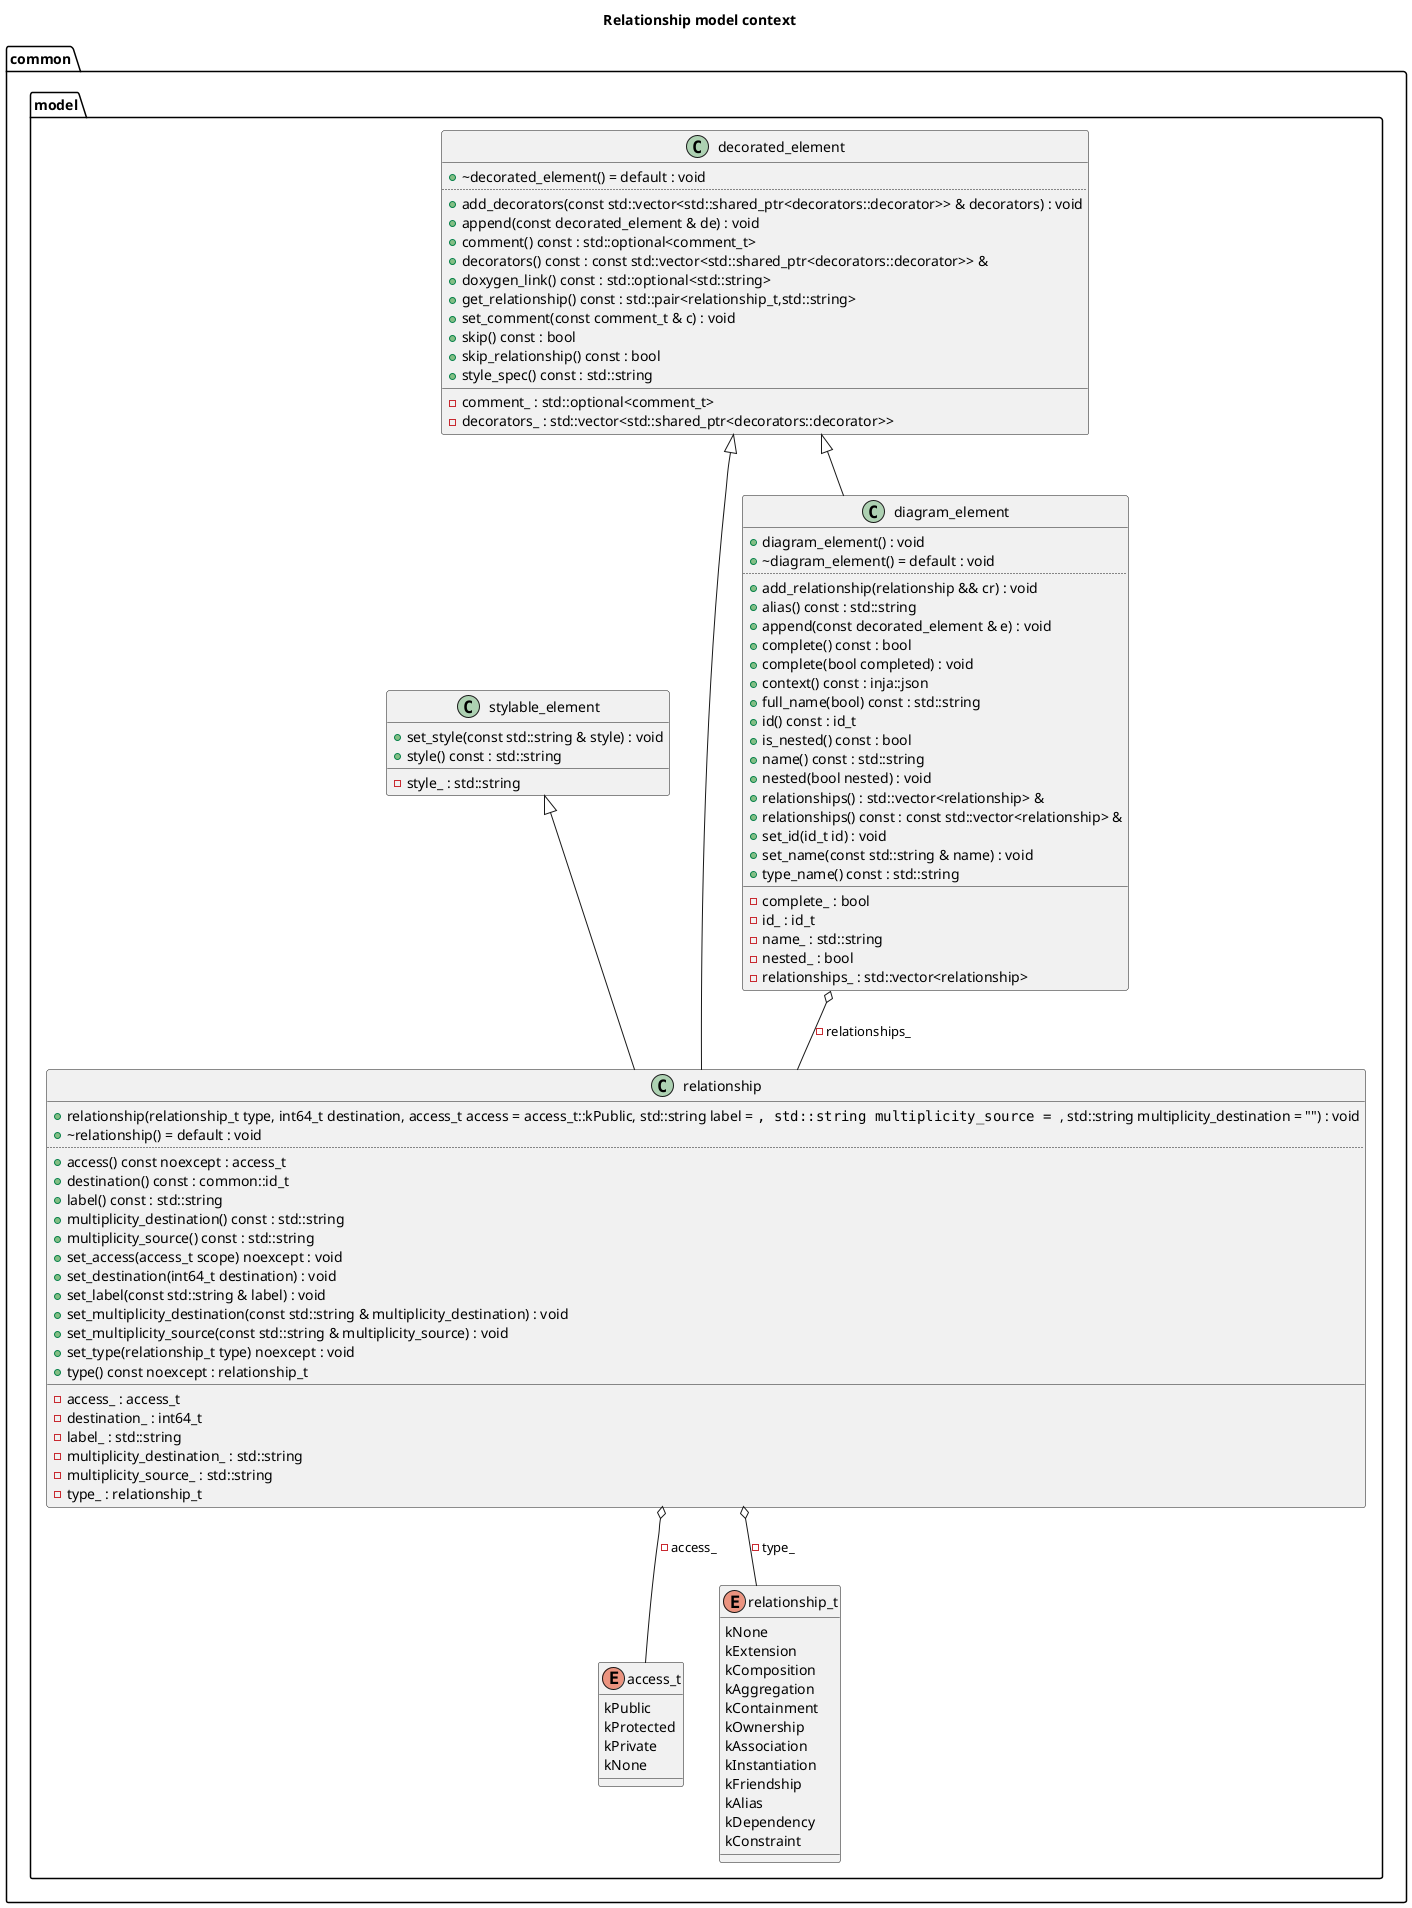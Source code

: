 @startuml
title Relationship model context
package [common] as C_0000316605034920222648 {
package [model] as C_0000083721806430512831 {
enum "access_t" as C_0002077031342744882956
enum C_0002077031342744882956 [[enumclanguml_1_1common_1_1model_1_1access__t.html{access_t}]] {
kPublic
kProtected
kPrivate
kNone
}
enum "relationship_t" as C_0000229140160180072950
enum C_0000229140160180072950 [[enumclanguml_1_1common_1_1model_1_1relationship__t.html{relationship_t}]] {
kNone
kExtension
kComposition
kAggregation
kContainment
kOwnership
kAssociation
kInstantiation
kFriendship
kAlias
kDependency
kConstraint
}
class "decorated_element" as C_0001117102382624673118
class C_0001117102382624673118 [[classclanguml_1_1common_1_1model_1_1decorated__element.html{Base class for decorated diagram elements}]] {
+~decorated_element() = default : void [[[{~decorated_element}]]]
..
+add_decorators(const std::vector<std::shared_ptr<decorators::decorator>> & decorators) : void [[[{add_decorators}]]]
+append(const decorated_element & de) : void [[[{append}]]]
+comment() const : std::optional<comment_t> [[[{comment}]]]
+decorators() const : const std::vector<std::shared_ptr<decorators::decorator>> & [[[{decorators}]]]
+doxygen_link() const : std::optional<std::string> [[[{doxygen_link}]]]
+get_relationship() const : std::pair<relationship_t,std::string> [[[{get_relationship}]]]
+set_comment(const comment_t & c) : void [[[{set_comment}]]]
+skip() const : bool [[[{skip}]]]
+skip_relationship() const : bool [[[{skip_relationship}]]]
+style_spec() const : std::string [[[{style_spec}]]]
__
-comment_ : std::optional<comment_t> [[[{comment_}]]]
-decorators_ : std::vector<std::shared_ptr<decorators::decorator>> [[[{decorators_}]]]
}
class "stylable_element" as C_0002077846075979426940
class C_0002077846075979426940 [[classclanguml_1_1common_1_1model_1_1stylable__element.html{Diagram elements to which style can be applied.}]] {
+set_style(const std::string & style) : void [[[{set_style}]]]
+style() const : std::string [[[{style}]]]
__
-style_ : std::string [[[{style_}]]]
}
class "relationship" as C_0002046336758797367926
class C_0002046336758797367926 [[classclanguml_1_1common_1_1model_1_1relationship.html{Class representing any relationship other than inheritance}]] {
+relationship(relationship_t type, int64_t destination, access_t access = access_t::kPublic, std::string label = "", std::string multiplicity_source = "", std::string multiplicity_destination = "") : void [[[{relationship}]]]
+~relationship() = default : void [[[{~relationship}]]]
..
+access() const noexcept : access_t [[[{access}]]]
+destination() const : common::id_t [[[{destination}]]]
+label() const : std::string [[[{label}]]]
+multiplicity_destination() const : std::string [[[{multiplicity_destination}]]]
+multiplicity_source() const : std::string [[[{multiplicity_source}]]]
+set_access(access_t scope) noexcept : void [[[{set_access}]]]
+set_destination(int64_t destination) : void [[[{set_destination}]]]
+set_label(const std::string & label) : void [[[{set_label}]]]
+set_multiplicity_destination(const std::string & multiplicity_destination) : void [[[{set_multiplicity_destination}]]]
+set_multiplicity_source(const std::string & multiplicity_source) : void [[[{set_multiplicity_source}]]]
+set_type(relationship_t type) noexcept : void [[[{set_type}]]]
+type() const noexcept : relationship_t [[[{type}]]]
__
-access_ : access_t [[[{access_}]]]
-destination_ : int64_t [[[{destination_}]]]
-label_ : std::string [[[{label_}]]]
-multiplicity_destination_ : std::string [[[{multiplicity_destination_}]]]
-multiplicity_source_ : std::string [[[{multiplicity_source_}]]]
-type_ : relationship_t [[[{type_}]]]
}
class "diagram_element" as C_0001073500714379115414
class C_0001073500714379115414 [[classclanguml_1_1common_1_1model_1_1diagram__element.html{Base class for standalone diagram elements.}]] {
+diagram_element() : void [[[{diagram_element}]]]
+~diagram_element() = default : void [[[{~diagram_element}]]]
..
+add_relationship(relationship && cr) : void [[[{add_relationship}]]]
+alias() const : std::string [[[{Return elements' diagram alias.}]]]
+append(const decorated_element & e) : void [[[{append}]]]
+complete() const : bool [[[{complete}]]]
+complete(bool completed) : void [[[{complete}]]]
+context() const : inja::json [[[{context}]]]
+full_name(bool) const : std::string [[[{Return the elements fully qualified name.}]]]
+id() const : id_t [[[{Returns diagram element id.}]]]
+is_nested() const : bool [[[{is_nested}]]]
+name() const : std::string [[[{name}]]]
+nested(bool nested) : void [[[{nested}]]]
+relationships() : std::vector<relationship> & [[[{relationships}]]]
+relationships() const : const std::vector<relationship> & [[[{relationships}]]]
+set_id(id_t id) : void [[[{set_id}]]]
+set_name(const std::string & name) : void [[[{set_name}]]]
+type_name() const : std::string [[[{type_name}]]]
__
-complete_ : bool [[[{complete_}]]]
-id_ : id_t [[[{id_}]]]
-name_ : std::string [[[{name_}]]]
-nested_ : bool [[[{nested_}]]]
-relationships_ : std::vector<relationship> [[[{relationships_}]]]
}
}
}
C_0002046336758797367926 o-- C_0000229140160180072950 : -type_
C_0002046336758797367926 o-- C_0002077031342744882956 : -access_
C_0001117102382624673118 <|-- C_0002046336758797367926
C_0002077846075979426940 <|-- C_0002046336758797367926
C_0001073500714379115414 o-- C_0002046336758797367926 : -relationships_
C_0001117102382624673118 <|-- C_0001073500714379115414

'Generated with clang-uml, version 0.4.0-7-g8a6b497
'LLVM version Ubuntu clang version 16.0.6 (++20230710042027+7cbf1a259152-1~exp1~20230710162048.105)
@enduml
